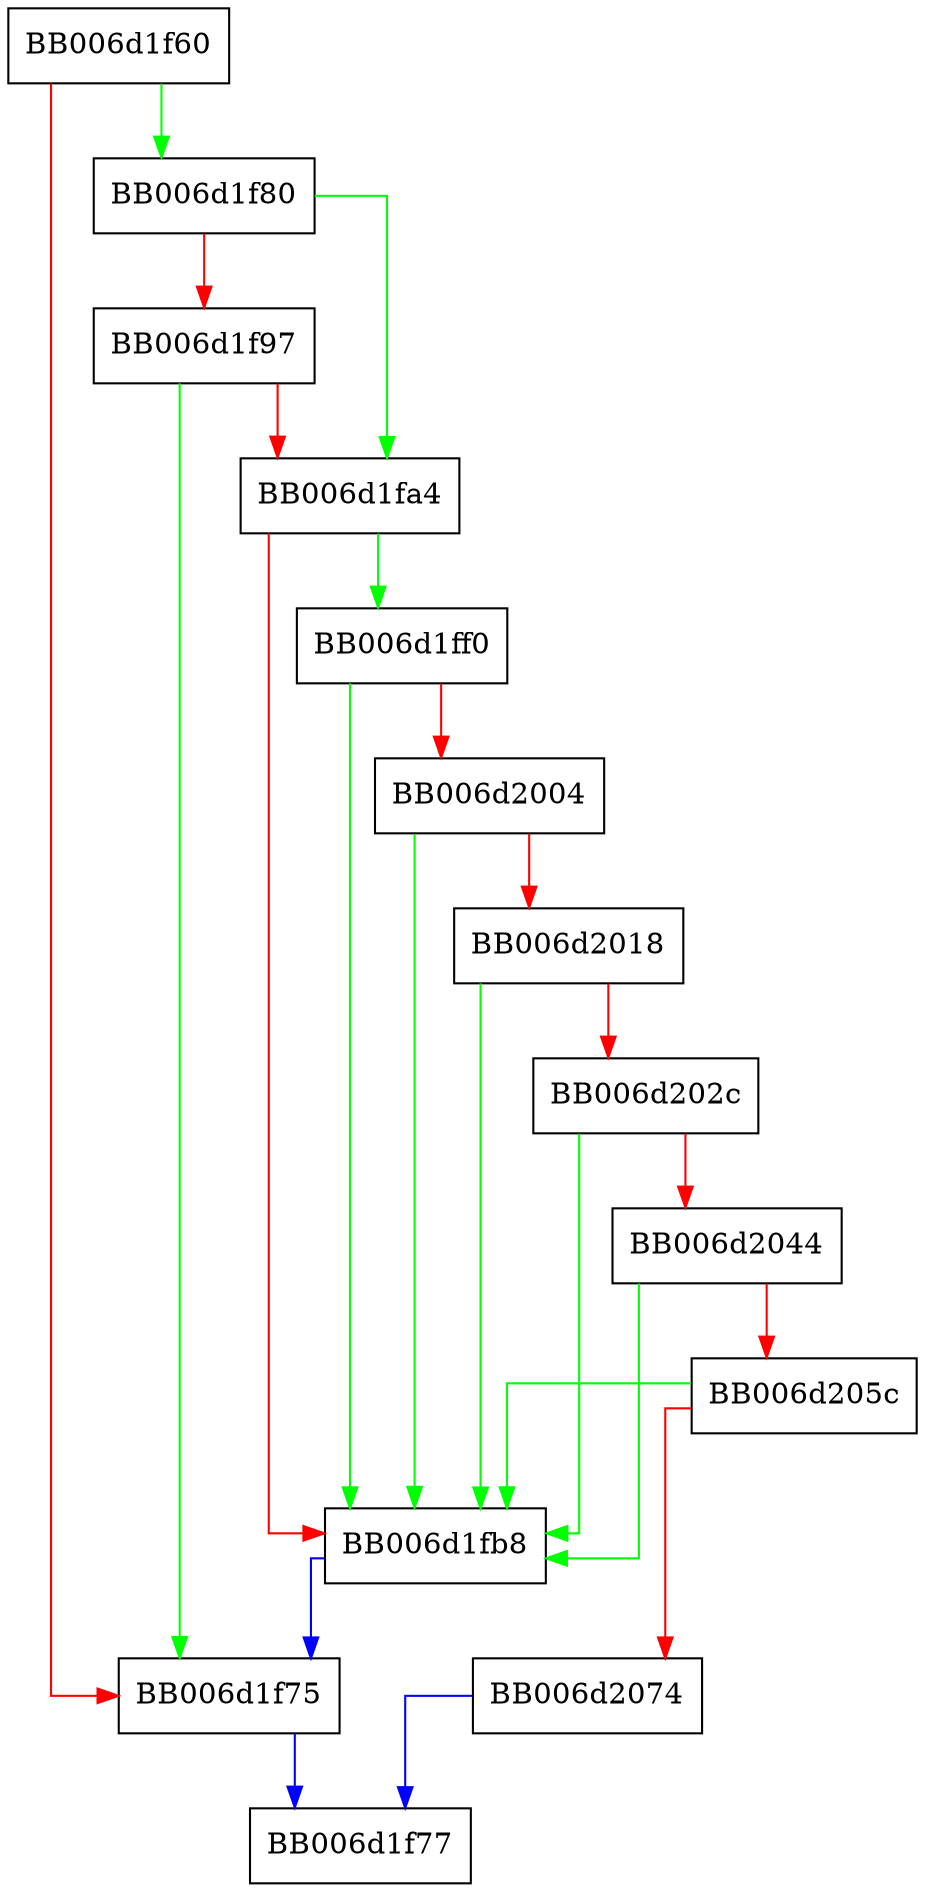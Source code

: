 digraph dh_gen_set_params {
  node [shape="box"];
  graph [splines=ortho];
  BB006d1f60 -> BB006d1f80 [color="green"];
  BB006d1f60 -> BB006d1f75 [color="red"];
  BB006d1f75 -> BB006d1f77 [color="blue"];
  BB006d1f80 -> BB006d1fa4 [color="green"];
  BB006d1f80 -> BB006d1f97 [color="red"];
  BB006d1f97 -> BB006d1f75 [color="green"];
  BB006d1f97 -> BB006d1fa4 [color="red"];
  BB006d1fa4 -> BB006d1ff0 [color="green"];
  BB006d1fa4 -> BB006d1fb8 [color="red"];
  BB006d1fb8 -> BB006d1f75 [color="blue"];
  BB006d1ff0 -> BB006d1fb8 [color="green"];
  BB006d1ff0 -> BB006d2004 [color="red"];
  BB006d2004 -> BB006d1fb8 [color="green"];
  BB006d2004 -> BB006d2018 [color="red"];
  BB006d2018 -> BB006d1fb8 [color="green"];
  BB006d2018 -> BB006d202c [color="red"];
  BB006d202c -> BB006d1fb8 [color="green"];
  BB006d202c -> BB006d2044 [color="red"];
  BB006d2044 -> BB006d1fb8 [color="green"];
  BB006d2044 -> BB006d205c [color="red"];
  BB006d205c -> BB006d1fb8 [color="green"];
  BB006d205c -> BB006d2074 [color="red"];
  BB006d2074 -> BB006d1f77 [color="blue"];
}
